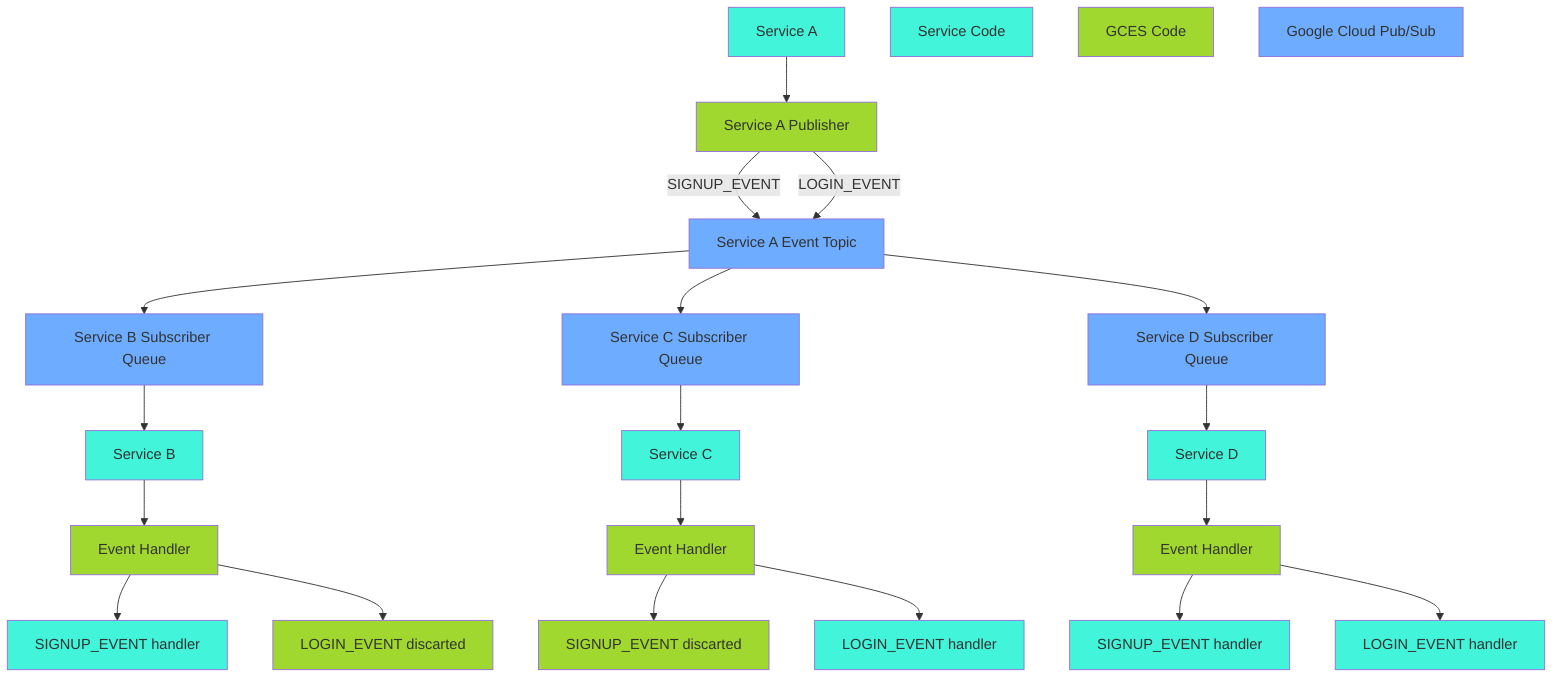 graph TD;
A[Service A] --> AP
AP[Service A Publisher] --> |SIGNUP_EVENT| AT[Service A Event Topic]
AP[Service A Publisher] --> |LOGIN_EVENT| AT[Service A Event Topic]
AT[Service A Event Topic] --> BS[Service B Subscriber Queue]
AT[Service A Event Topic] --> CS[Service C Subscriber Queue]
AT[Service A Event Topic] --> DS[Service D Subscriber Queue]
BS[Service B Subscriber Queue] --> B[Service B]
B[Service B] --> BEH[Event Handler]
BEH[Event Handler] --> BSUH[SIGNUP_EVENT handler]
BEH[Event Handler] --> BSLD[LOGIN_EVENT discarted]
CS[Service C Subscriber Queue] --> C[Service C]
C[Service C] --> CEH[Event Handler]
CEH[Event Handler]
CEH[Event Handler] --> CSUH[SIGNUP_EVENT discarted]
CEH[Event Handler] --> CSLD[LOGIN_EVENT handler]
DS[Service D Subscriber Queue] --> D[Service D]
D[Service D] --> DEH[Event Handler]
DEH[Event Handler]
DEH[Event Handler] --> DSUH[SIGNUP_EVENT handler]
DEH[Event Handler] --> DSLD[LOGIN_EVENT handler]

SC[Service Code]
GCES[GCES Code]
GCPS[Google Cloud Pub/Sub]

classDef services fill:#42f4d9;
classDef gcpubsub fill:#6dacff;
classDef gces fill:#a0d82f;
class A,B,C,D services
class AT,BS,CS,DS gcpubsub;
class AP,BEH,CEH,DEH gces;
class BSLD,CSUH gces;
class BSUH,CSLD services;
class DSLD,DSUH services;

class SC services;
class GCES gces;
class GCPS gcpubsub;